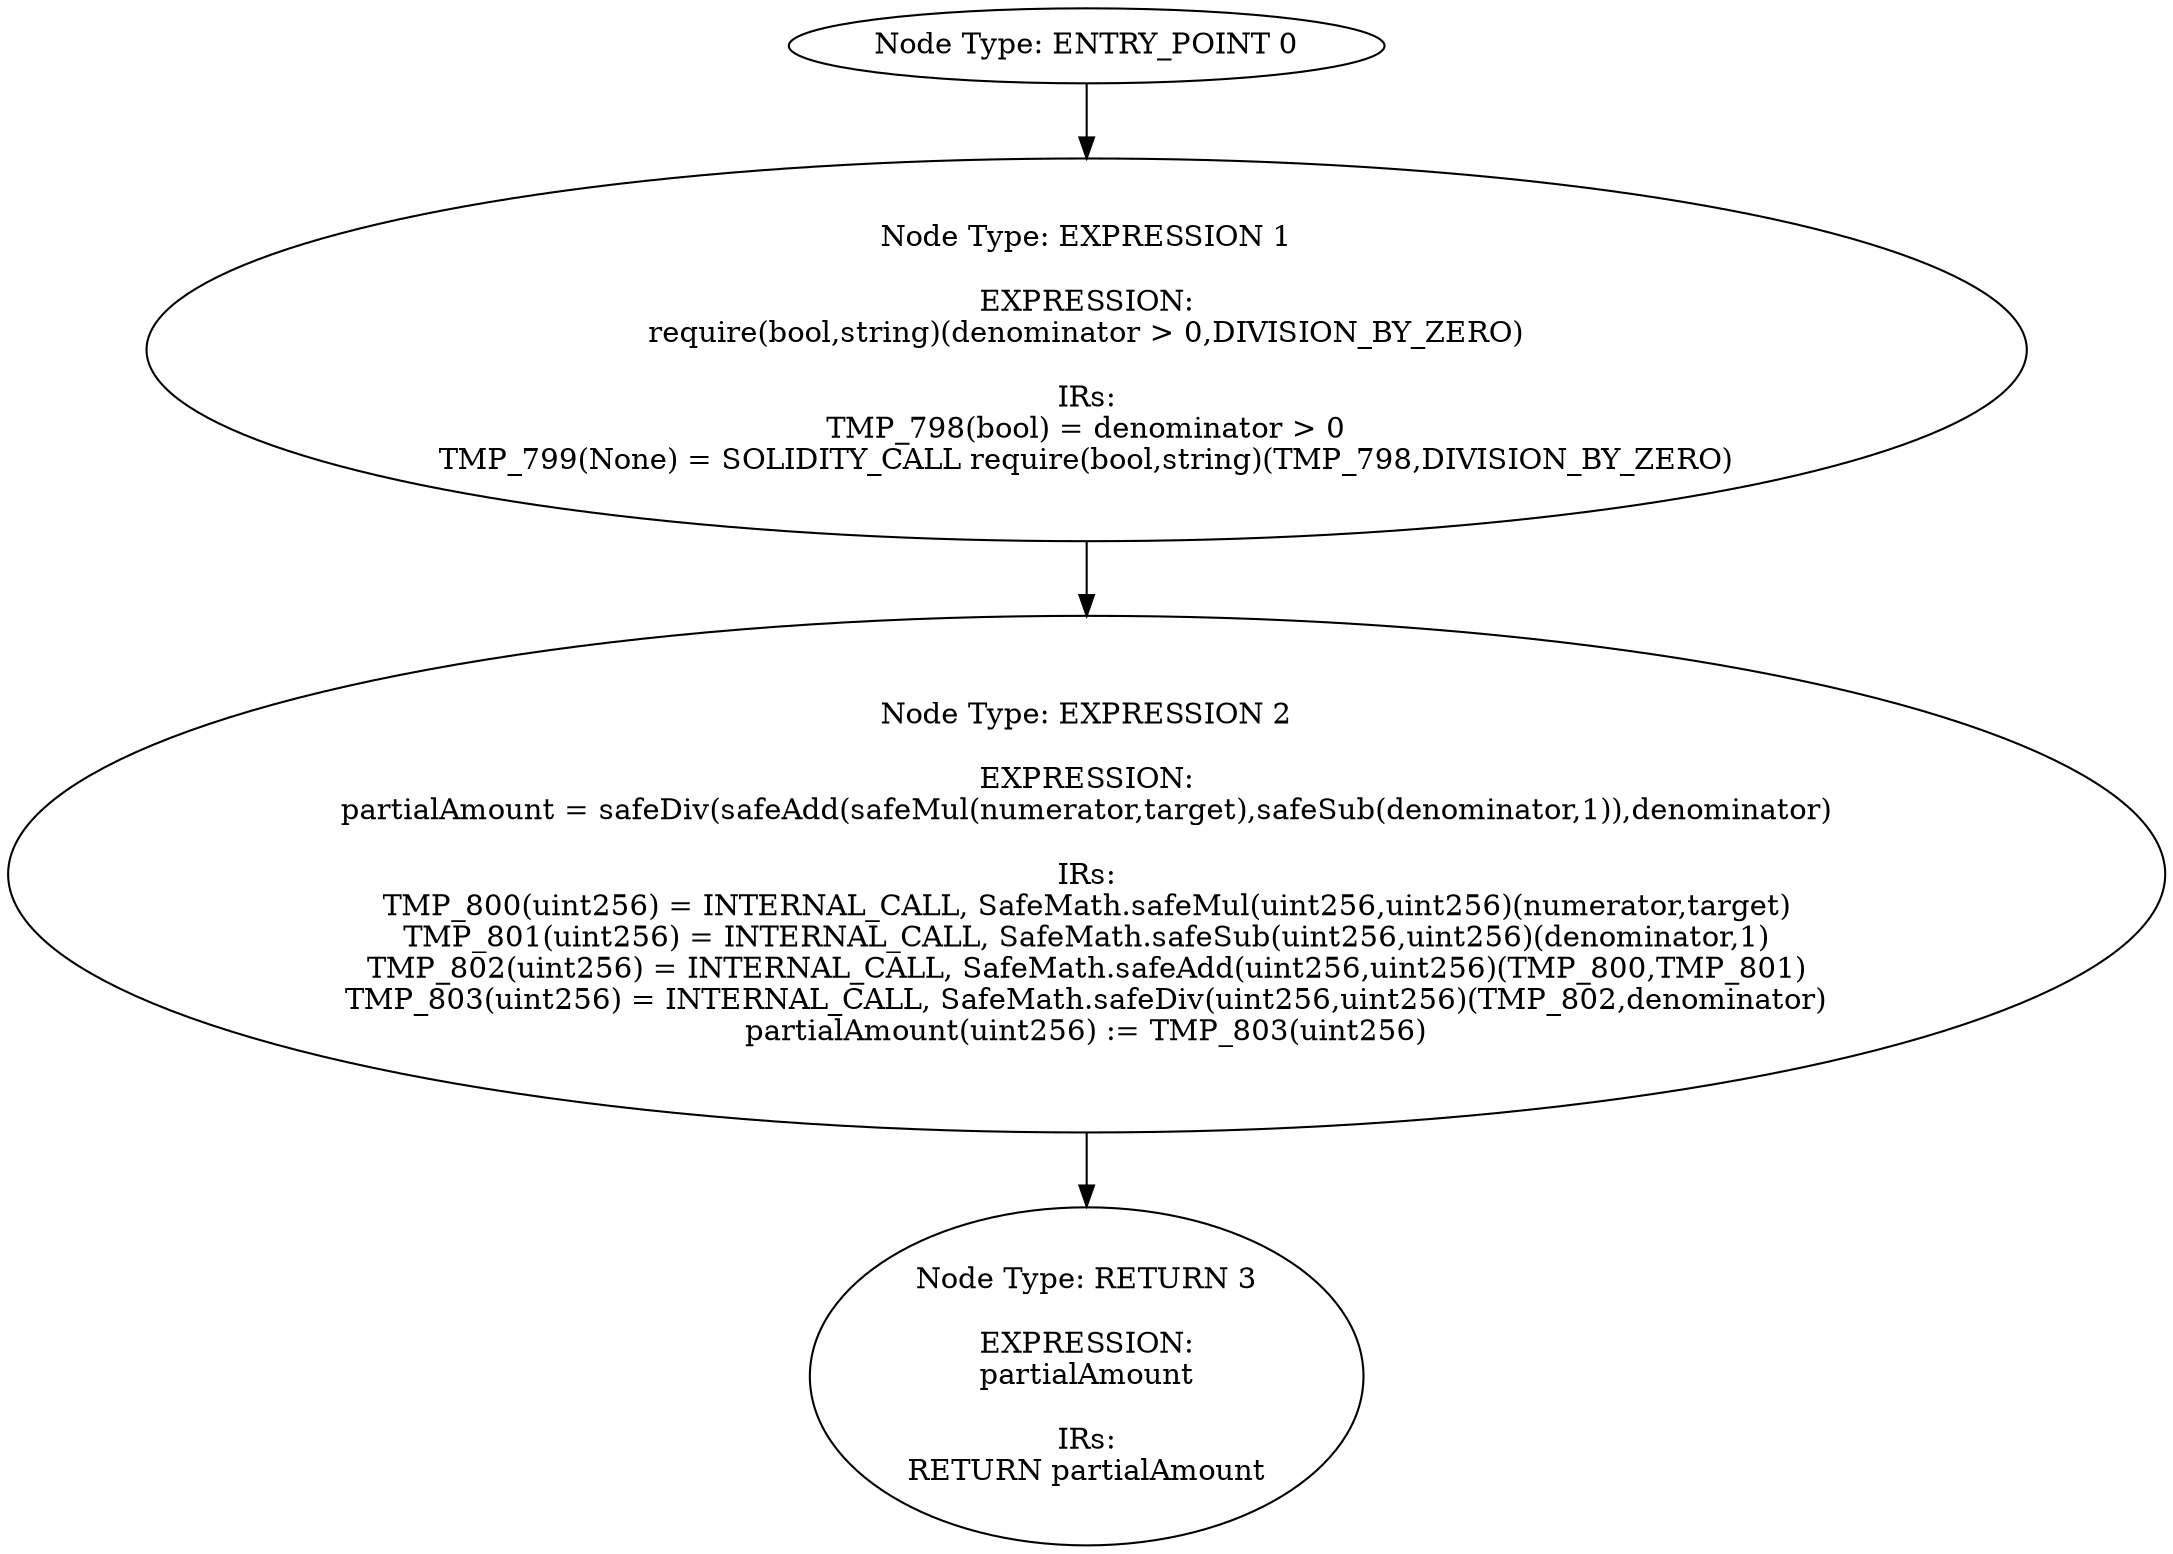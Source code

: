digraph{
0[label="Node Type: ENTRY_POINT 0
"];
0->1;
1[label="Node Type: EXPRESSION 1

EXPRESSION:
require(bool,string)(denominator > 0,DIVISION_BY_ZERO)

IRs:
TMP_798(bool) = denominator > 0
TMP_799(None) = SOLIDITY_CALL require(bool,string)(TMP_798,DIVISION_BY_ZERO)"];
1->2;
2[label="Node Type: EXPRESSION 2

EXPRESSION:
partialAmount = safeDiv(safeAdd(safeMul(numerator,target),safeSub(denominator,1)),denominator)

IRs:
TMP_800(uint256) = INTERNAL_CALL, SafeMath.safeMul(uint256,uint256)(numerator,target)
TMP_801(uint256) = INTERNAL_CALL, SafeMath.safeSub(uint256,uint256)(denominator,1)
TMP_802(uint256) = INTERNAL_CALL, SafeMath.safeAdd(uint256,uint256)(TMP_800,TMP_801)
TMP_803(uint256) = INTERNAL_CALL, SafeMath.safeDiv(uint256,uint256)(TMP_802,denominator)
partialAmount(uint256) := TMP_803(uint256)"];
2->3;
3[label="Node Type: RETURN 3

EXPRESSION:
partialAmount

IRs:
RETURN partialAmount"];
}
